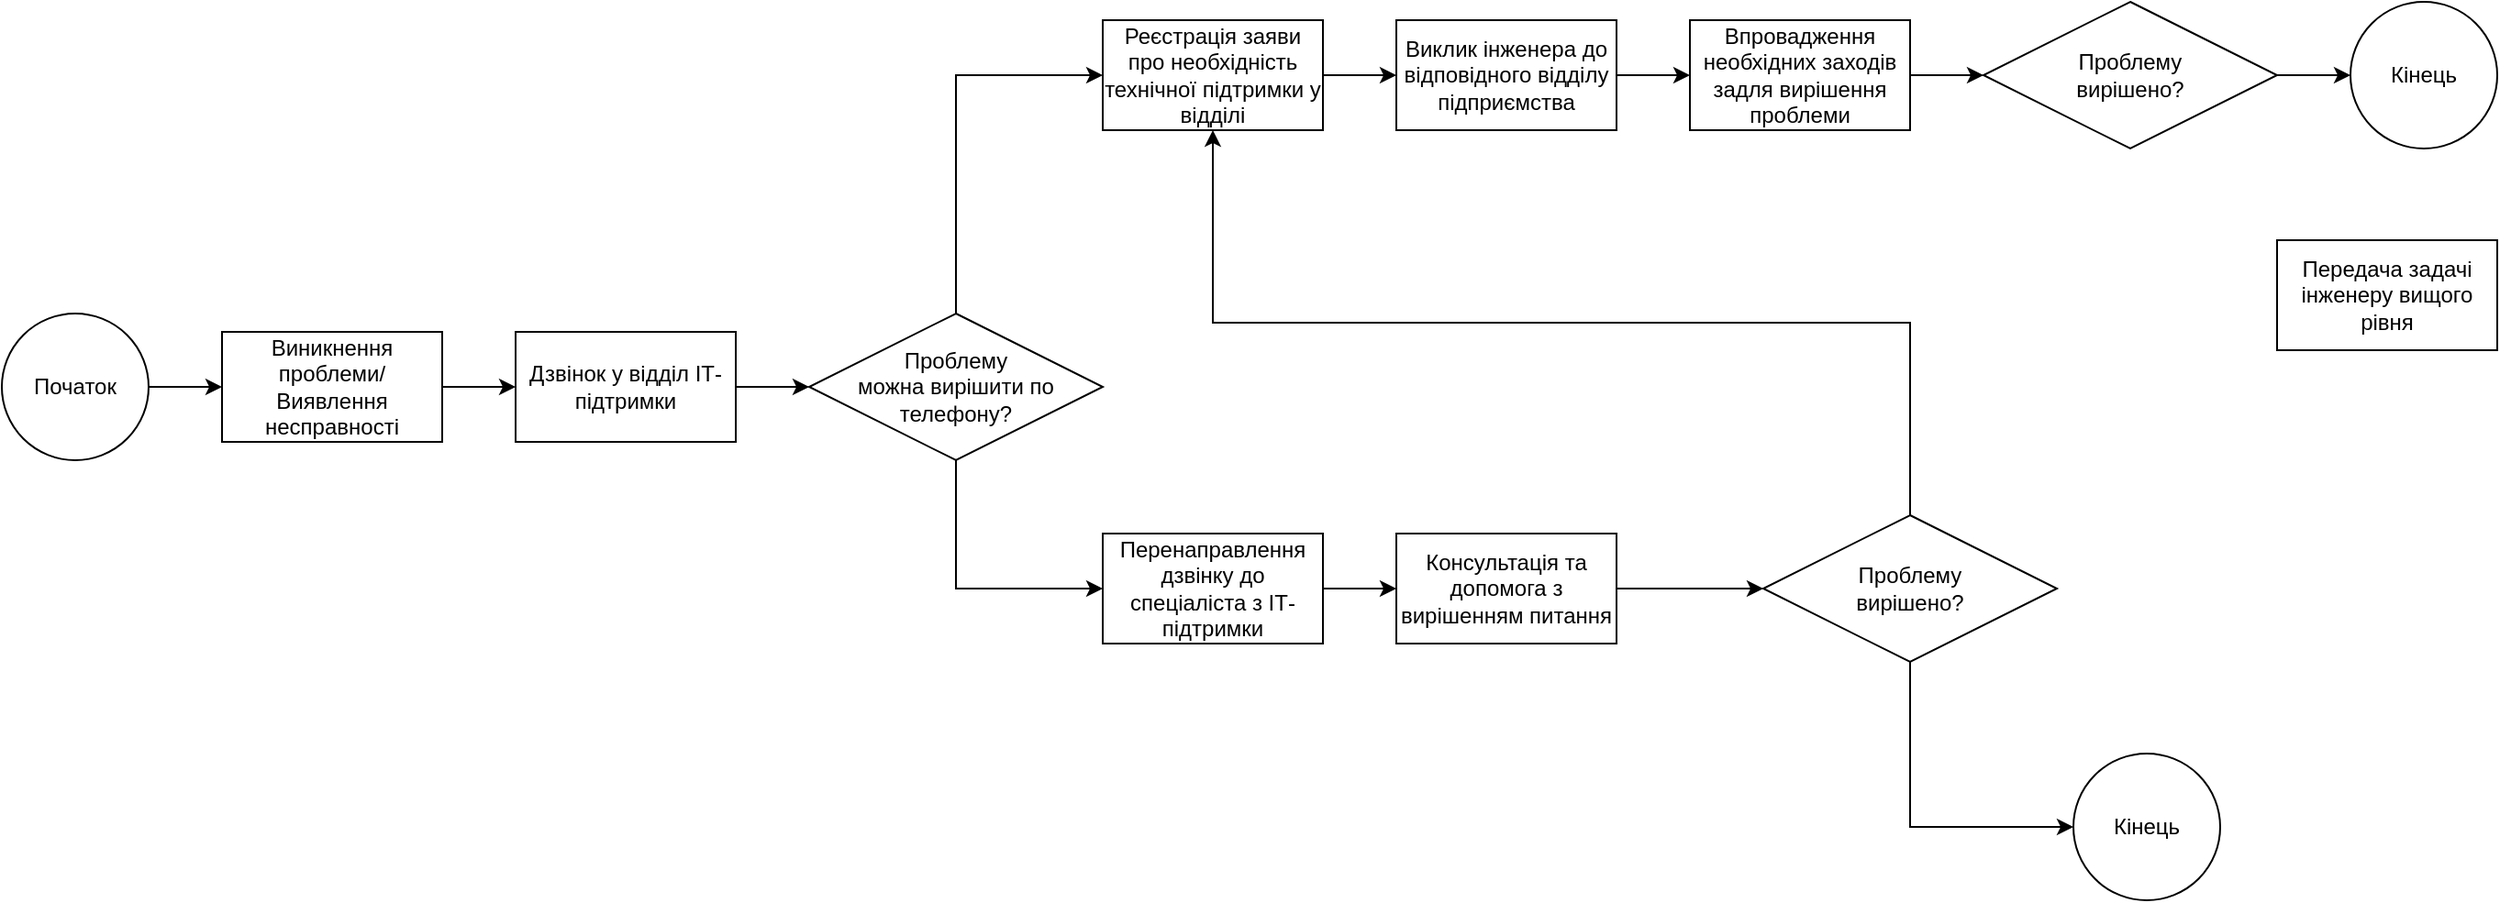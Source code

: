 <mxfile version="18.0.2" type="github">
  <diagram id="EP-uBbGpcZ63rwk2b_Wm" name="Page-1">
    <mxGraphModel dx="1240" dy="689" grid="1" gridSize="10" guides="1" tooltips="1" connect="1" arrows="1" fold="1" page="1" pageScale="1" pageWidth="1169" pageHeight="827" math="0" shadow="0">
      <root>
        <mxCell id="0" />
        <mxCell id="1" parent="0" />
        <mxCell id="LVynTK72GNAO64dXb74h-12" style="edgeStyle=orthogonalEdgeStyle;rounded=0;orthogonalLoop=1;jettySize=auto;html=1;exitX=1;exitY=0.5;exitDx=0;exitDy=0;entryX=0;entryY=0.5;entryDx=0;entryDy=0;" edge="1" parent="1" source="LVynTK72GNAO64dXb74h-1" target="LVynTK72GNAO64dXb74h-3">
          <mxGeometry relative="1" as="geometry" />
        </mxCell>
        <mxCell id="LVynTK72GNAO64dXb74h-1" value="Початок" style="ellipse;whiteSpace=wrap;html=1;aspect=fixed;" vertex="1" parent="1">
          <mxGeometry x="40" y="440" width="80" height="80" as="geometry" />
        </mxCell>
        <mxCell id="LVynTK72GNAO64dXb74h-2" value="Кінець" style="ellipse;whiteSpace=wrap;html=1;aspect=fixed;" vertex="1" parent="1">
          <mxGeometry x="1169" y="680" width="80" height="80" as="geometry" />
        </mxCell>
        <mxCell id="LVynTK72GNAO64dXb74h-13" style="edgeStyle=orthogonalEdgeStyle;rounded=0;orthogonalLoop=1;jettySize=auto;html=1;exitX=1;exitY=0.5;exitDx=0;exitDy=0;entryX=0;entryY=0.5;entryDx=0;entryDy=0;" edge="1" parent="1" source="LVynTK72GNAO64dXb74h-3" target="LVynTK72GNAO64dXb74h-4">
          <mxGeometry relative="1" as="geometry" />
        </mxCell>
        <mxCell id="LVynTK72GNAO64dXb74h-3" value="Виникнення проблеми/Виявлення несправності" style="rounded=0;whiteSpace=wrap;html=1;" vertex="1" parent="1">
          <mxGeometry x="160" y="450" width="120" height="60" as="geometry" />
        </mxCell>
        <mxCell id="LVynTK72GNAO64dXb74h-14" style="edgeStyle=orthogonalEdgeStyle;rounded=0;orthogonalLoop=1;jettySize=auto;html=1;exitX=1;exitY=0.5;exitDx=0;exitDy=0;entryX=0;entryY=0.5;entryDx=0;entryDy=0;" edge="1" parent="1" source="LVynTK72GNAO64dXb74h-4" target="LVynTK72GNAO64dXb74h-5">
          <mxGeometry relative="1" as="geometry">
            <mxPoint x="630.0" y="479.571" as="targetPoint" />
          </mxGeometry>
        </mxCell>
        <mxCell id="LVynTK72GNAO64dXb74h-4" value="Дзвінок у відділ ІТ-підтримки" style="rounded=0;whiteSpace=wrap;html=1;" vertex="1" parent="1">
          <mxGeometry x="320" y="450" width="120" height="60" as="geometry" />
        </mxCell>
        <mxCell id="LVynTK72GNAO64dXb74h-16" style="edgeStyle=orthogonalEdgeStyle;rounded=0;orthogonalLoop=1;jettySize=auto;html=1;exitX=0.5;exitY=1;exitDx=0;exitDy=0;entryX=0;entryY=0.5;entryDx=0;entryDy=0;" edge="1" parent="1" source="LVynTK72GNAO64dXb74h-5" target="LVynTK72GNAO64dXb74h-7">
          <mxGeometry relative="1" as="geometry" />
        </mxCell>
        <mxCell id="LVynTK72GNAO64dXb74h-26" style="edgeStyle=orthogonalEdgeStyle;rounded=0;orthogonalLoop=1;jettySize=auto;html=1;exitX=0.5;exitY=0;exitDx=0;exitDy=0;entryX=0;entryY=0.5;entryDx=0;entryDy=0;" edge="1" parent="1" source="LVynTK72GNAO64dXb74h-5" target="LVynTK72GNAO64dXb74h-11">
          <mxGeometry relative="1" as="geometry" />
        </mxCell>
        <mxCell id="LVynTK72GNAO64dXb74h-5" value="Проблему &lt;br&gt;можна вирішити по телефону?" style="rhombus;whiteSpace=wrap;html=1;" vertex="1" parent="1">
          <mxGeometry x="480" y="440" width="160" height="80" as="geometry" />
        </mxCell>
        <mxCell id="LVynTK72GNAO64dXb74h-18" style="edgeStyle=orthogonalEdgeStyle;rounded=0;orthogonalLoop=1;jettySize=auto;html=1;exitX=1;exitY=0.5;exitDx=0;exitDy=0;entryX=0;entryY=0.5;entryDx=0;entryDy=0;" edge="1" parent="1" source="LVynTK72GNAO64dXb74h-7" target="LVynTK72GNAO64dXb74h-17">
          <mxGeometry relative="1" as="geometry" />
        </mxCell>
        <mxCell id="LVynTK72GNAO64dXb74h-7" value="Перенаправлення дзвінку до спеціаліста з ІТ-підтримки" style="rounded=0;whiteSpace=wrap;html=1;" vertex="1" parent="1">
          <mxGeometry x="640" y="560" width="120" height="60" as="geometry" />
        </mxCell>
        <mxCell id="LVynTK72GNAO64dXb74h-27" style="edgeStyle=orthogonalEdgeStyle;rounded=0;orthogonalLoop=1;jettySize=auto;html=1;exitX=0.5;exitY=0;exitDx=0;exitDy=0;entryX=0.5;entryY=1;entryDx=0;entryDy=0;" edge="1" parent="1" source="LVynTK72GNAO64dXb74h-8" target="LVynTK72GNAO64dXb74h-11">
          <mxGeometry relative="1" as="geometry" />
        </mxCell>
        <mxCell id="LVynTK72GNAO64dXb74h-31" style="edgeStyle=orthogonalEdgeStyle;rounded=0;orthogonalLoop=1;jettySize=auto;html=1;exitX=0.5;exitY=1;exitDx=0;exitDy=0;entryX=0;entryY=0.5;entryDx=0;entryDy=0;" edge="1" parent="1" source="LVynTK72GNAO64dXb74h-8" target="LVynTK72GNAO64dXb74h-2">
          <mxGeometry relative="1" as="geometry" />
        </mxCell>
        <mxCell id="LVynTK72GNAO64dXb74h-8" value="Проблему &lt;br&gt;вирішено?" style="rhombus;whiteSpace=wrap;html=1;" vertex="1" parent="1">
          <mxGeometry x="1000" y="550" width="160" height="80" as="geometry" />
        </mxCell>
        <mxCell id="LVynTK72GNAO64dXb74h-9" value="Передача задачі інженеру вищого рівня" style="rounded=0;whiteSpace=wrap;html=1;" vertex="1" parent="1">
          <mxGeometry x="1280" y="400" width="120" height="60" as="geometry" />
        </mxCell>
        <mxCell id="LVynTK72GNAO64dXb74h-24" style="edgeStyle=orthogonalEdgeStyle;rounded=0;orthogonalLoop=1;jettySize=auto;html=1;exitX=1;exitY=0.5;exitDx=0;exitDy=0;entryX=0;entryY=0.5;entryDx=0;entryDy=0;" edge="1" parent="1" source="LVynTK72GNAO64dXb74h-10" target="LVynTK72GNAO64dXb74h-23">
          <mxGeometry relative="1" as="geometry" />
        </mxCell>
        <mxCell id="LVynTK72GNAO64dXb74h-10" value="Виклик інженера до відповідного відділу підприємства" style="rounded=0;whiteSpace=wrap;html=1;" vertex="1" parent="1">
          <mxGeometry x="800" y="280" width="120" height="60" as="geometry" />
        </mxCell>
        <mxCell id="LVynTK72GNAO64dXb74h-22" style="edgeStyle=orthogonalEdgeStyle;rounded=0;orthogonalLoop=1;jettySize=auto;html=1;exitX=1;exitY=0.5;exitDx=0;exitDy=0;entryX=0;entryY=0.5;entryDx=0;entryDy=0;" edge="1" parent="1" source="LVynTK72GNAO64dXb74h-11" target="LVynTK72GNAO64dXb74h-10">
          <mxGeometry relative="1" as="geometry" />
        </mxCell>
        <mxCell id="LVynTK72GNAO64dXb74h-11" value="Реєстрація заяви про необхідність технічної підтримки у відділі" style="rounded=0;whiteSpace=wrap;html=1;" vertex="1" parent="1">
          <mxGeometry x="640" y="280" width="120" height="60" as="geometry" />
        </mxCell>
        <mxCell id="LVynTK72GNAO64dXb74h-19" style="edgeStyle=orthogonalEdgeStyle;rounded=0;orthogonalLoop=1;jettySize=auto;html=1;exitX=1;exitY=0.5;exitDx=0;exitDy=0;entryX=0;entryY=0.5;entryDx=0;entryDy=0;" edge="1" parent="1" source="LVynTK72GNAO64dXb74h-17" target="LVynTK72GNAO64dXb74h-8">
          <mxGeometry relative="1" as="geometry" />
        </mxCell>
        <mxCell id="LVynTK72GNAO64dXb74h-17" value="Консультація та допомога з вирішенням питання" style="rounded=0;whiteSpace=wrap;html=1;" vertex="1" parent="1">
          <mxGeometry x="800" y="560" width="120" height="60" as="geometry" />
        </mxCell>
        <mxCell id="LVynTK72GNAO64dXb74h-30" style="edgeStyle=orthogonalEdgeStyle;rounded=0;orthogonalLoop=1;jettySize=auto;html=1;exitX=1;exitY=0.5;exitDx=0;exitDy=0;entryX=0;entryY=0.5;entryDx=0;entryDy=0;" edge="1" parent="1" source="LVynTK72GNAO64dXb74h-20" target="LVynTK72GNAO64dXb74h-29">
          <mxGeometry relative="1" as="geometry" />
        </mxCell>
        <mxCell id="LVynTK72GNAO64dXb74h-20" value="Проблему &lt;br&gt;вирішено?" style="rhombus;whiteSpace=wrap;html=1;" vertex="1" parent="1">
          <mxGeometry x="1120" y="270" width="160" height="80" as="geometry" />
        </mxCell>
        <mxCell id="LVynTK72GNAO64dXb74h-28" style="edgeStyle=orthogonalEdgeStyle;rounded=0;orthogonalLoop=1;jettySize=auto;html=1;exitX=1;exitY=0.5;exitDx=0;exitDy=0;entryX=0;entryY=0.5;entryDx=0;entryDy=0;" edge="1" parent="1" source="LVynTK72GNAO64dXb74h-23" target="LVynTK72GNAO64dXb74h-20">
          <mxGeometry relative="1" as="geometry" />
        </mxCell>
        <mxCell id="LVynTK72GNAO64dXb74h-23" value="Впровадження необхідних заходів задля вирішення проблеми" style="rounded=0;whiteSpace=wrap;html=1;" vertex="1" parent="1">
          <mxGeometry x="960" y="280" width="120" height="60" as="geometry" />
        </mxCell>
        <mxCell id="LVynTK72GNAO64dXb74h-29" value="Кінець" style="ellipse;whiteSpace=wrap;html=1;aspect=fixed;" vertex="1" parent="1">
          <mxGeometry x="1320" y="270" width="80" height="80" as="geometry" />
        </mxCell>
      </root>
    </mxGraphModel>
  </diagram>
</mxfile>
